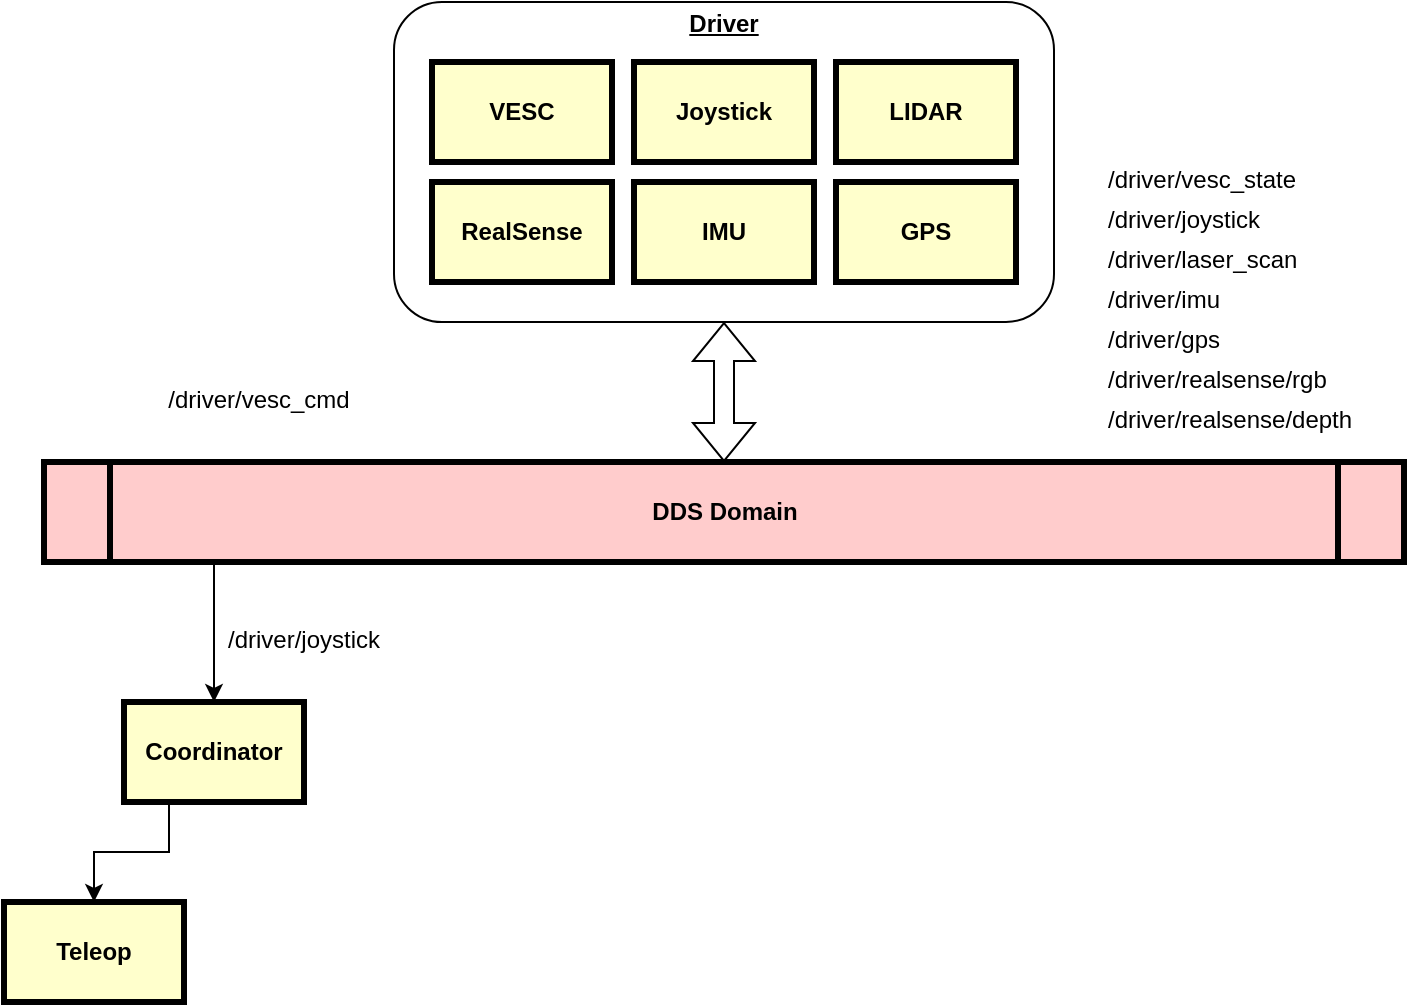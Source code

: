 <mxfile version="20.3.0" type="device"><diagram name="Page-1" id="c7558073-3199-34d8-9f00-42111426c3f3"><mxGraphModel dx="1136" dy="707" grid="1" gridSize="10" guides="1" tooltips="1" connect="1" arrows="1" fold="1" page="1" pageScale="1" pageWidth="826" pageHeight="1169" background="none" math="0" shadow="0"><root><mxCell id="0"/><mxCell id="1" parent="0"/><mxCell id="YxFPaGDnTcLr2JleWA6B-102" value="&lt;p style=&quot;margin: 0px; margin-top: 4px; text-align: center; text-decoration: underline;&quot;&gt;Driver&lt;/p&gt;" style="verticalAlign=middle;align=center;overflow=fill;fontSize=12;fontFamily=Helvetica;html=1;rounded=1;fontStyle=1;strokeWidth=1;fillColor=none;" vertex="1" parent="1"><mxGeometry x="255" y="250" width="330" height="160" as="geometry"/></mxCell><mxCell id="86" value="/driver/vesc_cmd" style="text;spacingTop=-5;align=center" parent="1" vertex="1"><mxGeometry x="140" y="440" width="95" height="20" as="geometry"/></mxCell><mxCell id="YxFPaGDnTcLr2JleWA6B-100" value="DDS Domain" style="shape=process;whiteSpace=wrap;align=center;verticalAlign=middle;size=0.048;fontStyle=1;strokeWidth=3;fillColor=#FFCCCC" vertex="1" parent="1"><mxGeometry x="80" y="480" width="680" height="50" as="geometry"/></mxCell><mxCell id="YxFPaGDnTcLr2JleWA6B-101" value="VESC" style="whiteSpace=wrap;align=center;verticalAlign=middle;fontStyle=1;strokeWidth=3;fillColor=#FFFFCC" vertex="1" parent="1"><mxGeometry x="274" y="280" width="90" height="50" as="geometry"/></mxCell><mxCell id="YxFPaGDnTcLr2JleWA6B-103" value="Joystick" style="whiteSpace=wrap;align=center;verticalAlign=middle;fontStyle=1;strokeWidth=3;fillColor=#FFFFCC" vertex="1" parent="1"><mxGeometry x="375" y="280" width="90" height="50" as="geometry"/></mxCell><mxCell id="YxFPaGDnTcLr2JleWA6B-105" value="LIDAR" style="whiteSpace=wrap;align=center;verticalAlign=middle;fontStyle=1;strokeWidth=3;fillColor=#FFFFCC" vertex="1" parent="1"><mxGeometry x="476" y="280" width="90" height="50" as="geometry"/></mxCell><mxCell id="YxFPaGDnTcLr2JleWA6B-106" value="RealSense" style="whiteSpace=wrap;align=center;verticalAlign=middle;fontStyle=1;strokeWidth=3;fillColor=#FFFFCC" vertex="1" parent="1"><mxGeometry x="274" y="340" width="90" height="50" as="geometry"/></mxCell><mxCell id="YxFPaGDnTcLr2JleWA6B-110" value="IMU" style="whiteSpace=wrap;align=center;verticalAlign=middle;fontStyle=1;strokeWidth=3;fillColor=#FFFFCC" vertex="1" parent="1"><mxGeometry x="375" y="340" width="90" height="50" as="geometry"/></mxCell><mxCell id="YxFPaGDnTcLr2JleWA6B-111" value="GPS" style="whiteSpace=wrap;align=center;verticalAlign=middle;fontStyle=1;strokeWidth=3;fillColor=#FFFFCC" vertex="1" parent="1"><mxGeometry x="476" y="340" width="90" height="50" as="geometry"/></mxCell><mxCell id="YxFPaGDnTcLr2JleWA6B-114" value="/driver/vesc_state" style="text;spacingTop=-5;align=left;" vertex="1" parent="1"><mxGeometry x="610" y="330" width="122.5" height="20" as="geometry"/></mxCell><mxCell id="YxFPaGDnTcLr2JleWA6B-116" value="/driver/joystick" style="text;spacingTop=-5;align=left;" vertex="1" parent="1"><mxGeometry x="610" y="350" width="122.5" height="20" as="geometry"/></mxCell><mxCell id="YxFPaGDnTcLr2JleWA6B-117" value="/driver/laser_scan" style="text;spacingTop=-5;align=left;" vertex="1" parent="1"><mxGeometry x="610" y="370" width="122.5" height="20" as="geometry"/></mxCell><mxCell id="YxFPaGDnTcLr2JleWA6B-119" value="/driver/imu" style="text;spacingTop=-5;align=left;" vertex="1" parent="1"><mxGeometry x="610" y="390" width="122.5" height="20" as="geometry"/></mxCell><mxCell id="YxFPaGDnTcLr2JleWA6B-120" value="/driver/gps" style="text;spacingTop=-5;align=left;" vertex="1" parent="1"><mxGeometry x="610" y="410" width="122.5" height="20" as="geometry"/></mxCell><mxCell id="YxFPaGDnTcLr2JleWA6B-126" value="/driver/realsense/rgb" style="text;spacingTop=-5;align=left;" vertex="1" parent="1"><mxGeometry x="610" y="430" width="140" height="20" as="geometry"/></mxCell><mxCell id="YxFPaGDnTcLr2JleWA6B-127" value="/driver/realsense/depth" style="text;spacingTop=-5;align=left;" vertex="1" parent="1"><mxGeometry x="610" y="450" width="140" height="20" as="geometry"/></mxCell><mxCell id="YxFPaGDnTcLr2JleWA6B-128" value="" style="shape=flexArrow;endArrow=classic;startArrow=classic;html=1;rounded=0;elbow=vertical;entryX=0.5;entryY=1;entryDx=0;entryDy=0;exitX=0.5;exitY=0;exitDx=0;exitDy=0;" edge="1" parent="1" source="YxFPaGDnTcLr2JleWA6B-100" target="YxFPaGDnTcLr2JleWA6B-102"><mxGeometry width="100" height="100" relative="1" as="geometry"><mxPoint x="370" y="730" as="sourcePoint"/><mxPoint x="470" y="630" as="targetPoint"/></mxGeometry></mxCell><mxCell id="YxFPaGDnTcLr2JleWA6B-131" style="edgeStyle=elbowEdgeStyle;rounded=0;orthogonalLoop=1;jettySize=auto;elbow=vertical;html=1;exitX=0.125;exitY=0.98;exitDx=0;exitDy=0;exitPerimeter=0;entryX=0.5;entryY=0;entryDx=0;entryDy=0;" edge="1" parent="1" source="YxFPaGDnTcLr2JleWA6B-100" target="YxFPaGDnTcLr2JleWA6B-129"><mxGeometry relative="1" as="geometry"><mxPoint x="360" y="680" as="targetPoint"/></mxGeometry></mxCell><mxCell id="YxFPaGDnTcLr2JleWA6B-129" value="Coordinator" style="whiteSpace=wrap;align=center;verticalAlign=middle;fontStyle=1;strokeWidth=3;fillColor=#FFFFCC" vertex="1" parent="1"><mxGeometry x="120" y="600" width="90" height="50" as="geometry"/></mxCell><mxCell id="YxFPaGDnTcLr2JleWA6B-130" value="/driver/joystick" style="text;spacingTop=-5;align=left;" vertex="1" parent="1"><mxGeometry x="170" y="560" width="122.5" height="20" as="geometry"/></mxCell><mxCell id="YxFPaGDnTcLr2JleWA6B-132" value="Teleop" style="whiteSpace=wrap;align=center;verticalAlign=middle;fontStyle=1;strokeWidth=3;fillColor=#FFFFCC" vertex="1" parent="1"><mxGeometry x="60" y="700" width="90" height="50" as="geometry"/></mxCell><mxCell id="YxFPaGDnTcLr2JleWA6B-134" value="" style="edgeStyle=elbowEdgeStyle;elbow=vertical;endArrow=classic;html=1;rounded=0;entryX=0.5;entryY=0;entryDx=0;entryDy=0;exitX=0.25;exitY=1;exitDx=0;exitDy=0;" edge="1" parent="1" source="YxFPaGDnTcLr2JleWA6B-129" target="YxFPaGDnTcLr2JleWA6B-132"><mxGeometry width="50" height="50" relative="1" as="geometry"><mxPoint x="260" y="690" as="sourcePoint"/><mxPoint x="310" y="640" as="targetPoint"/></mxGeometry></mxCell></root></mxGraphModel></diagram></mxfile>